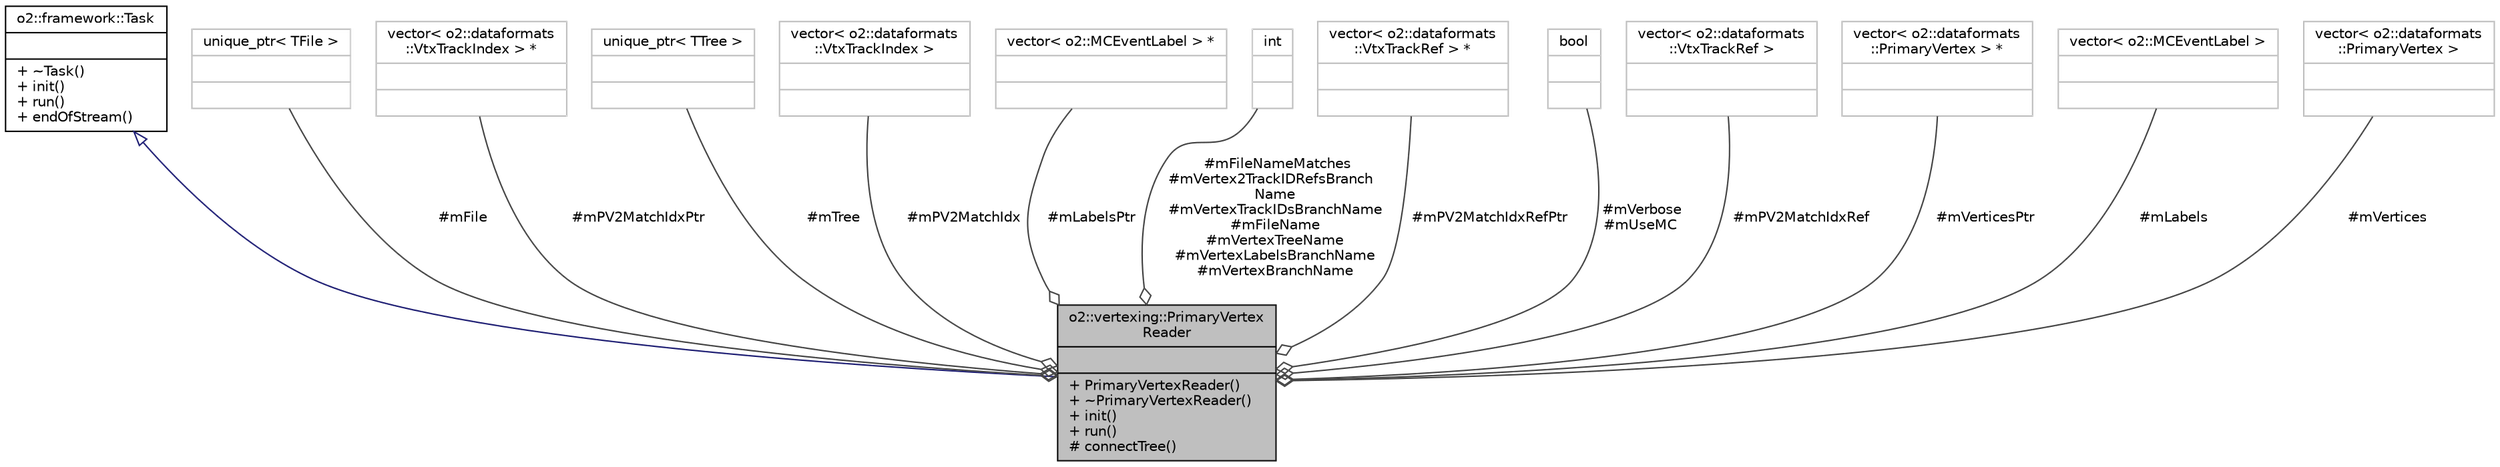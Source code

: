 digraph "o2::vertexing::PrimaryVertexReader"
{
 // INTERACTIVE_SVG=YES
  bgcolor="transparent";
  edge [fontname="Helvetica",fontsize="10",labelfontname="Helvetica",labelfontsize="10"];
  node [fontname="Helvetica",fontsize="10",shape=record];
  Node2 [label="{o2::vertexing::PrimaryVertex\lReader\n||+ PrimaryVertexReader()\l+ ~PrimaryVertexReader()\l+ init()\l+ run()\l# connectTree()\l}",height=0.2,width=0.4,color="black", fillcolor="grey75", style="filled", fontcolor="black"];
  Node3 -> Node2 [dir="back",color="midnightblue",fontsize="10",style="solid",arrowtail="onormal",fontname="Helvetica"];
  Node3 [label="{o2::framework::Task\n||+ ~Task()\l+ init()\l+ run()\l+ endOfStream()\l}",height=0.2,width=0.4,color="black",URL="$de/dac/classo2_1_1framework_1_1Task.html"];
  Node4 -> Node2 [color="grey25",fontsize="10",style="solid",label=" #mFile" ,arrowhead="odiamond",fontname="Helvetica"];
  Node4 [label="{unique_ptr\< TFile \>\n||}",height=0.2,width=0.4,color="grey75"];
  Node5 -> Node2 [color="grey25",fontsize="10",style="solid",label=" #mPV2MatchIdxPtr" ,arrowhead="odiamond",fontname="Helvetica"];
  Node5 [label="{vector\< o2::dataformats\l::VtxTrackIndex \> *\n||}",height=0.2,width=0.4,color="grey75"];
  Node6 -> Node2 [color="grey25",fontsize="10",style="solid",label=" #mTree" ,arrowhead="odiamond",fontname="Helvetica"];
  Node6 [label="{unique_ptr\< TTree \>\n||}",height=0.2,width=0.4,color="grey75"];
  Node7 -> Node2 [color="grey25",fontsize="10",style="solid",label=" #mPV2MatchIdx" ,arrowhead="odiamond",fontname="Helvetica"];
  Node7 [label="{vector\< o2::dataformats\l::VtxTrackIndex \>\n||}",height=0.2,width=0.4,color="grey75"];
  Node8 -> Node2 [color="grey25",fontsize="10",style="solid",label=" #mLabelsPtr" ,arrowhead="odiamond",fontname="Helvetica"];
  Node8 [label="{vector\< o2::MCEventLabel \> *\n||}",height=0.2,width=0.4,color="grey75"];
  Node9 -> Node2 [color="grey25",fontsize="10",style="solid",label=" #mFileNameMatches\n#mVertex2TrackIDRefsBranch\lName\n#mVertexTrackIDsBranchName\n#mFileName\n#mVertexTreeName\n#mVertexLabelsBranchName\n#mVertexBranchName" ,arrowhead="odiamond",fontname="Helvetica"];
  Node9 [label="{int\n||}",height=0.2,width=0.4,color="grey75"];
  Node10 -> Node2 [color="grey25",fontsize="10",style="solid",label=" #mPV2MatchIdxRefPtr" ,arrowhead="odiamond",fontname="Helvetica"];
  Node10 [label="{vector\< o2::dataformats\l::VtxTrackRef \> *\n||}",height=0.2,width=0.4,color="grey75"];
  Node11 -> Node2 [color="grey25",fontsize="10",style="solid",label=" #mVerbose\n#mUseMC" ,arrowhead="odiamond",fontname="Helvetica"];
  Node11 [label="{bool\n||}",height=0.2,width=0.4,color="grey75"];
  Node12 -> Node2 [color="grey25",fontsize="10",style="solid",label=" #mPV2MatchIdxRef" ,arrowhead="odiamond",fontname="Helvetica"];
  Node12 [label="{vector\< o2::dataformats\l::VtxTrackRef \>\n||}",height=0.2,width=0.4,color="grey75"];
  Node13 -> Node2 [color="grey25",fontsize="10",style="solid",label=" #mVerticesPtr" ,arrowhead="odiamond",fontname="Helvetica"];
  Node13 [label="{vector\< o2::dataformats\l::PrimaryVertex \> *\n||}",height=0.2,width=0.4,color="grey75"];
  Node14 -> Node2 [color="grey25",fontsize="10",style="solid",label=" #mLabels" ,arrowhead="odiamond",fontname="Helvetica"];
  Node14 [label="{vector\< o2::MCEventLabel \>\n||}",height=0.2,width=0.4,color="grey75"];
  Node15 -> Node2 [color="grey25",fontsize="10",style="solid",label=" #mVertices" ,arrowhead="odiamond",fontname="Helvetica"];
  Node15 [label="{vector\< o2::dataformats\l::PrimaryVertex \>\n||}",height=0.2,width=0.4,color="grey75"];
}
